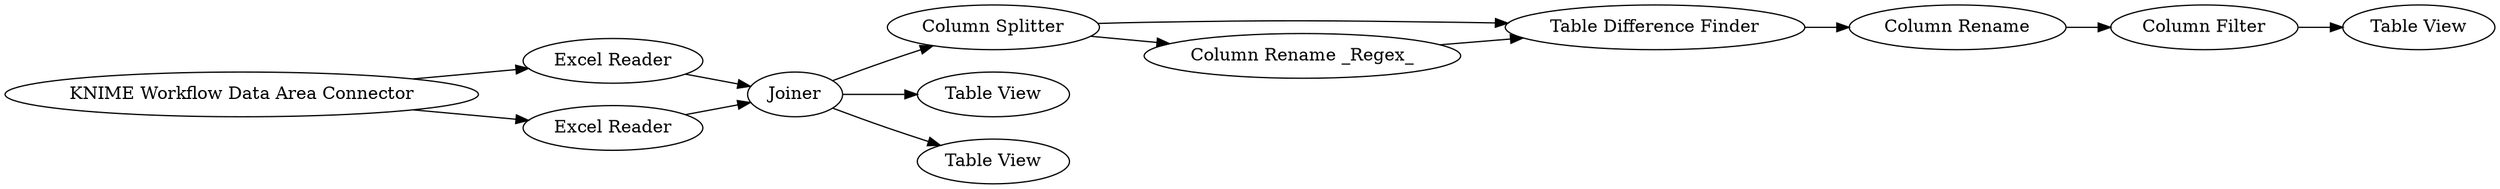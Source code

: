 digraph {
	6 -> 4
	8 -> 9
	5 -> 11
	4 -> 8
	7 -> 4
	3 -> 5
	9 -> 12
	5 -> 6
	5 -> 10
	1 -> 2
	2 -> 5
	6 -> 7
	1 -> 3
	5 [label=Joiner]
	1 [label="KNIME Workflow Data Area Connector"]
	7 [label="Column Rename _Regex_"]
	9 [label="Column Filter"]
	11 [label="Table View"]
	4 [label="Table Difference Finder"]
	8 [label="Column Rename"]
	6 [label="Column Splitter"]
	12 [label="Table View"]
	3 [label="Excel Reader"]
	2 [label="Excel Reader"]
	10 [label="Table View"]
	rankdir=LR
}
